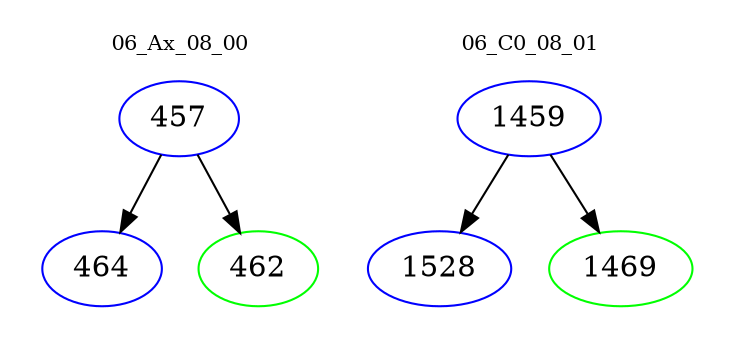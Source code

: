 digraph{
subgraph cluster_0 {
color = white
label = "06_Ax_08_00";
fontsize=10;
T0_457 [label="457", color="blue"]
T0_457 -> T0_464 [color="black"]
T0_464 [label="464", color="blue"]
T0_457 -> T0_462 [color="black"]
T0_462 [label="462", color="green"]
}
subgraph cluster_1 {
color = white
label = "06_C0_08_01";
fontsize=10;
T1_1459 [label="1459", color="blue"]
T1_1459 -> T1_1528 [color="black"]
T1_1528 [label="1528", color="blue"]
T1_1459 -> T1_1469 [color="black"]
T1_1469 [label="1469", color="green"]
}
}
